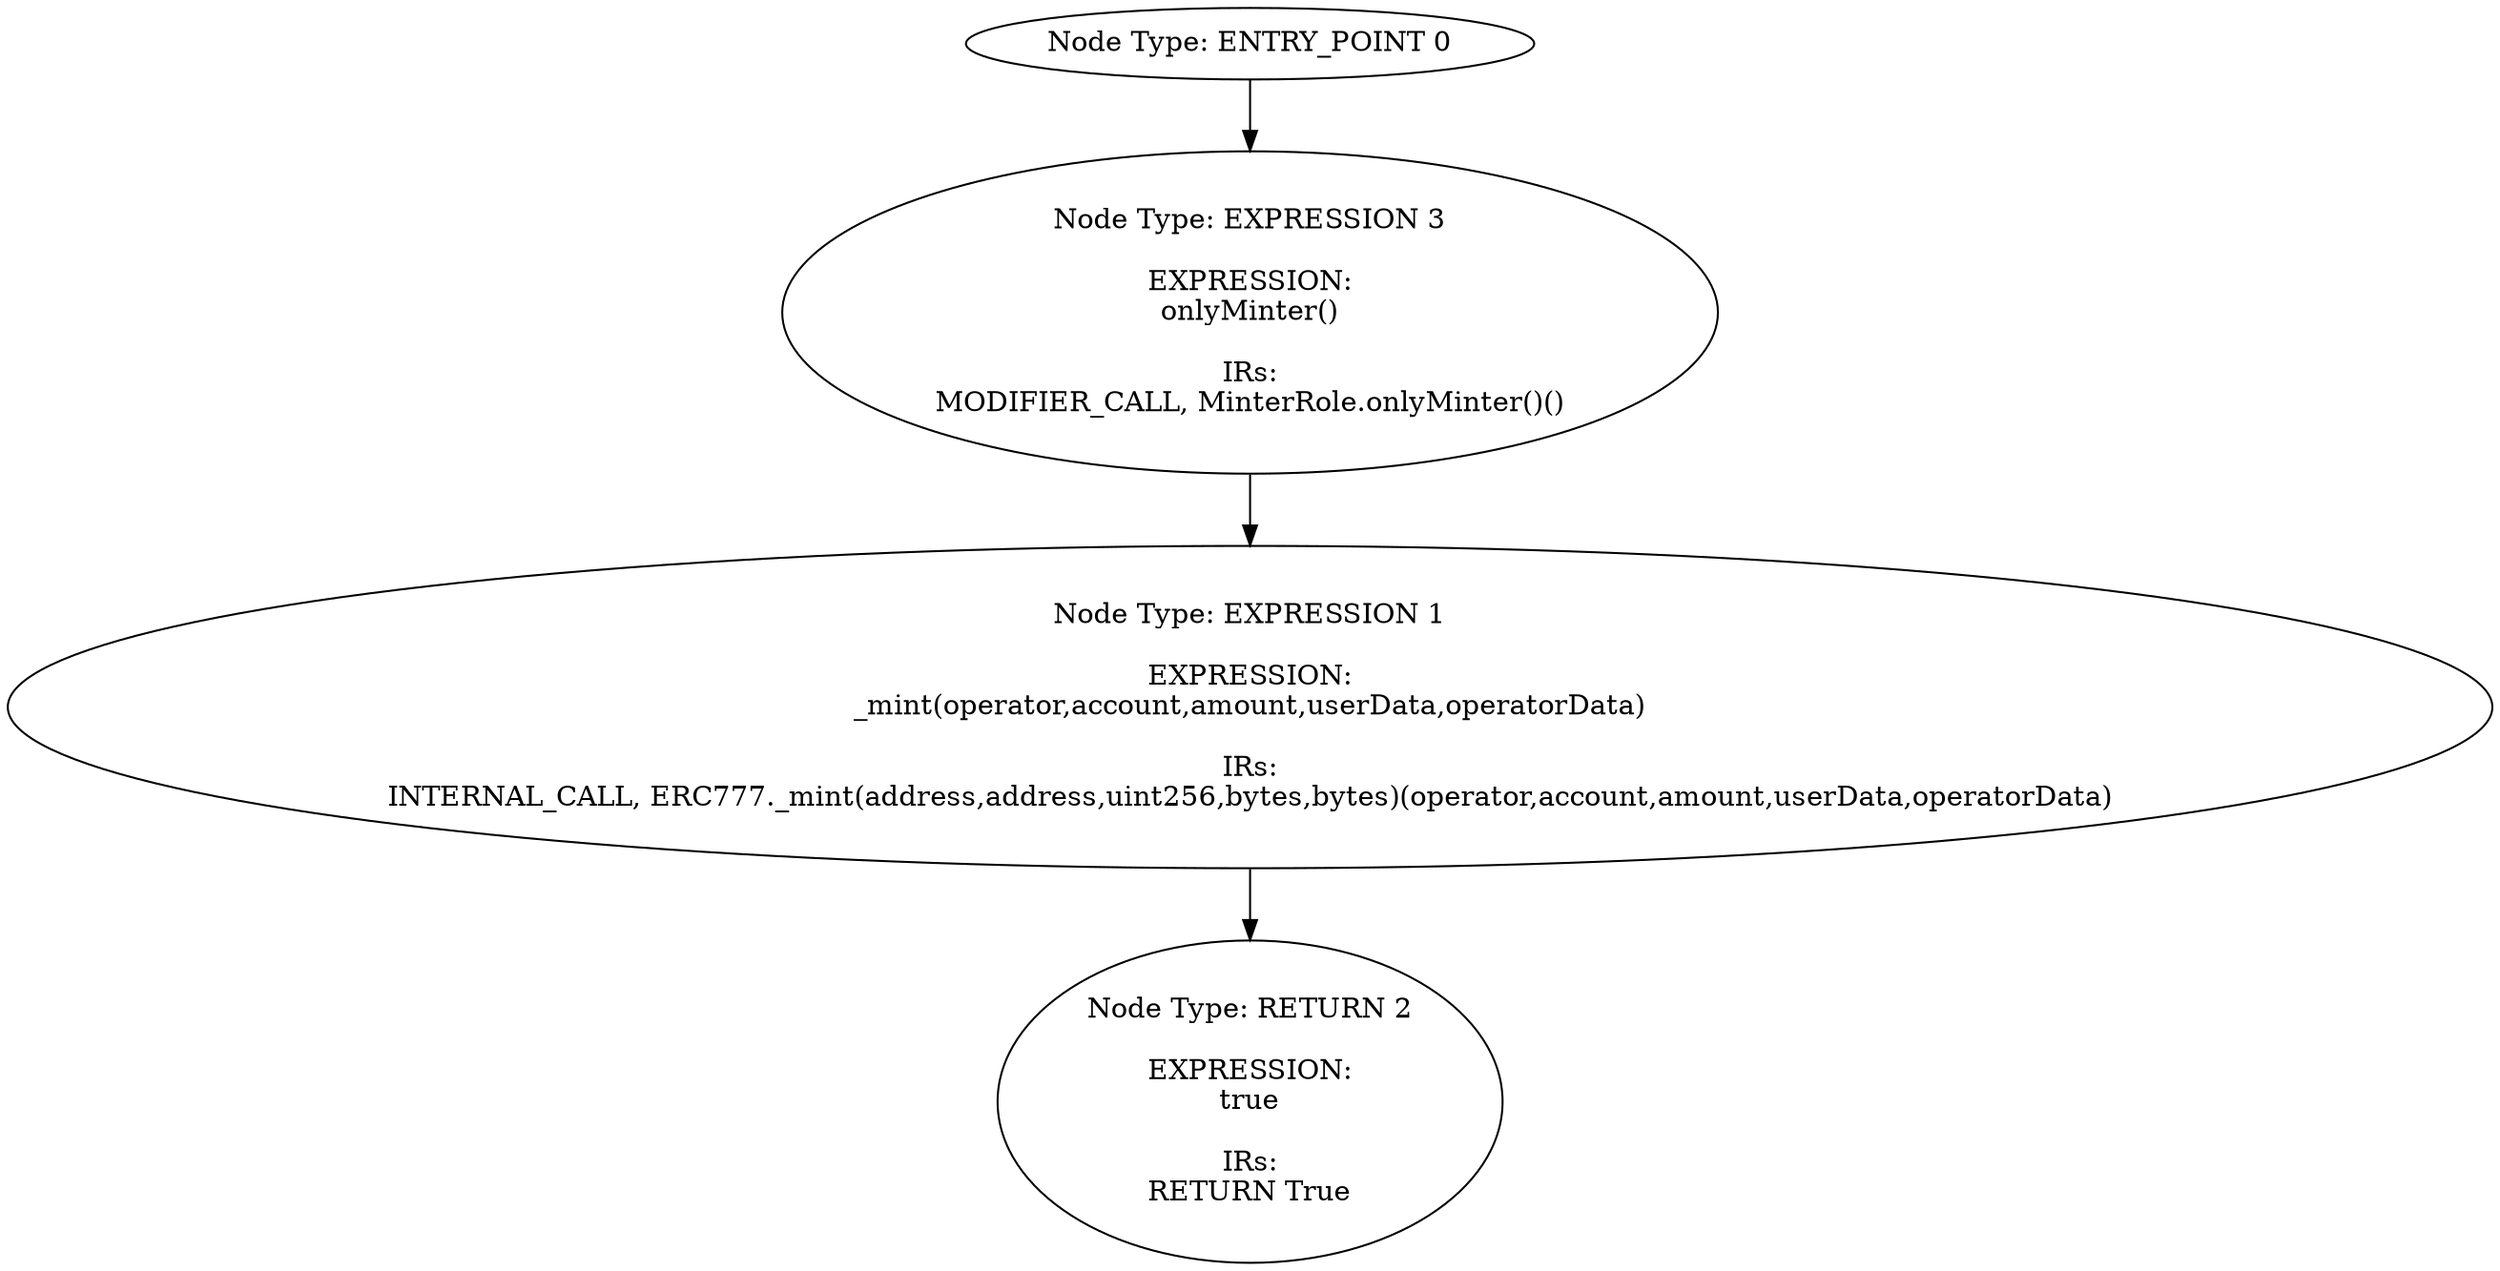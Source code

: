 digraph{
0[label="Node Type: ENTRY_POINT 0
"];
0->3;
1[label="Node Type: EXPRESSION 1

EXPRESSION:
_mint(operator,account,amount,userData,operatorData)

IRs:
INTERNAL_CALL, ERC777._mint(address,address,uint256,bytes,bytes)(operator,account,amount,userData,operatorData)"];
1->2;
2[label="Node Type: RETURN 2

EXPRESSION:
true

IRs:
RETURN True"];
3[label="Node Type: EXPRESSION 3

EXPRESSION:
onlyMinter()

IRs:
MODIFIER_CALL, MinterRole.onlyMinter()()"];
3->1;
}
